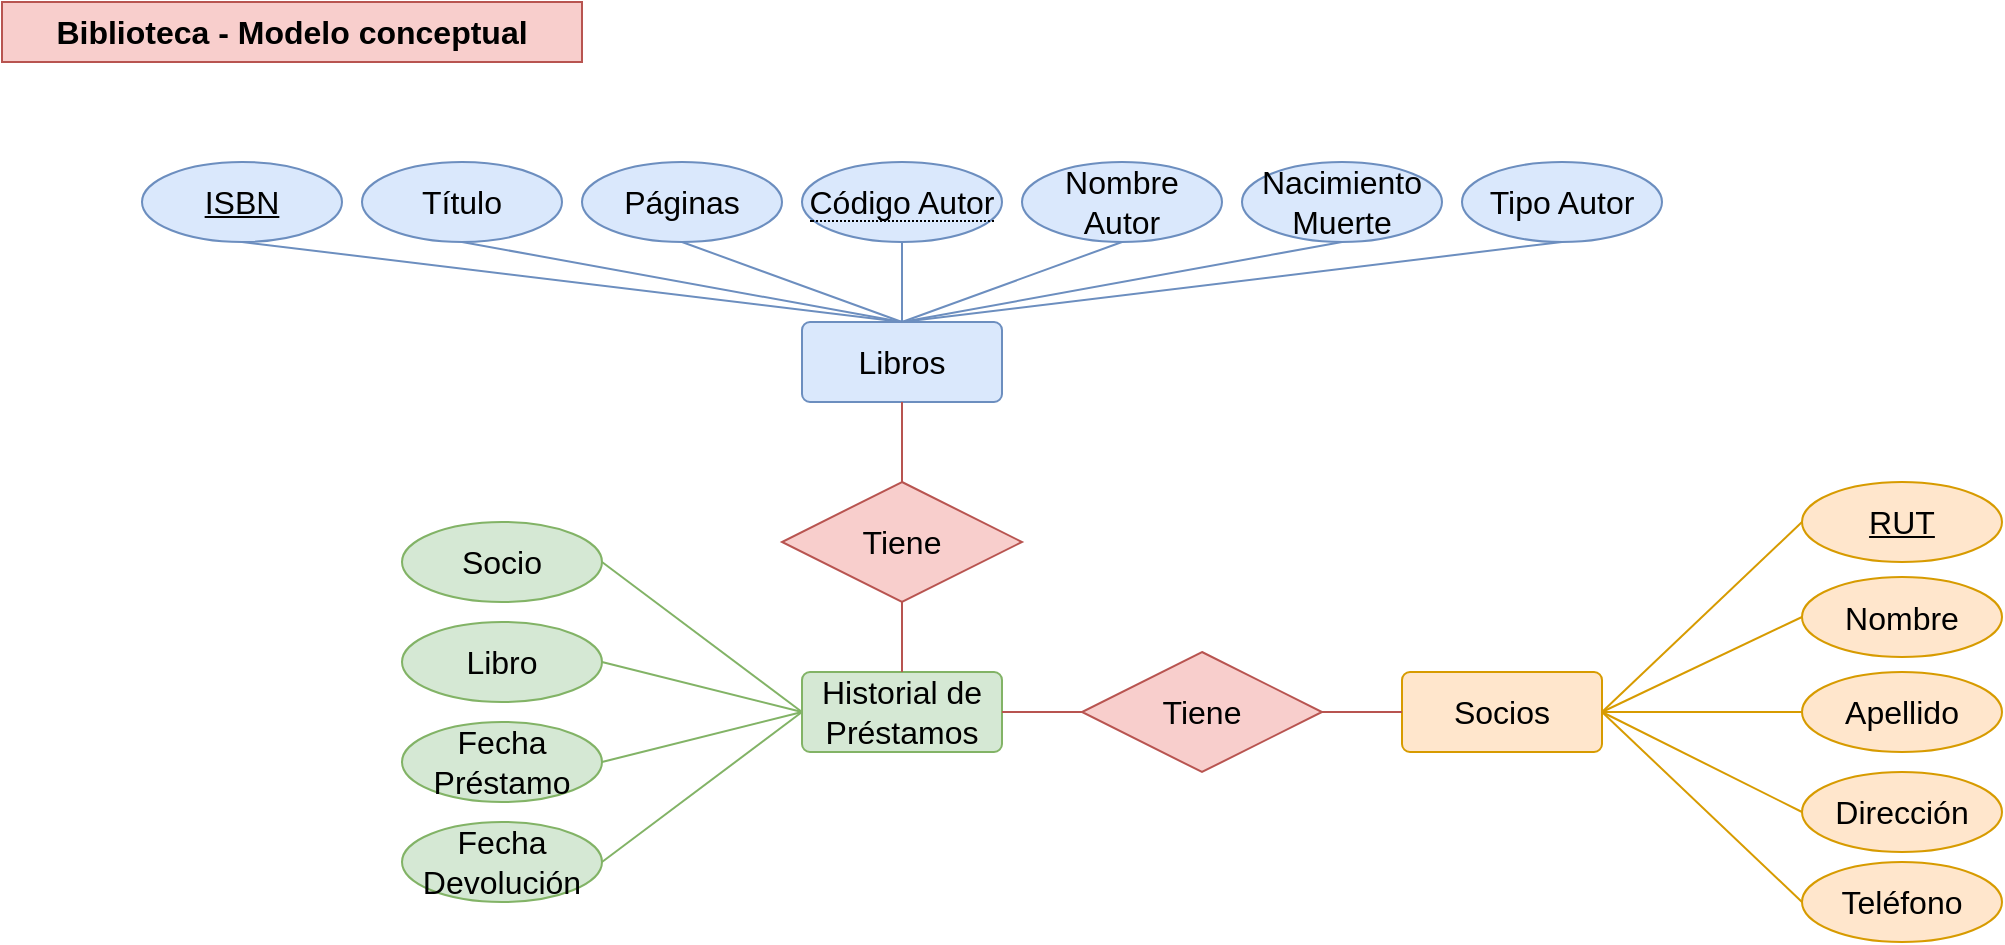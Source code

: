 <mxfile version="18.0.2" type="device"><diagram id="K078MxgM5oHE6osTc-JM" name="Page-1"><mxGraphModel dx="1422" dy="804" grid="1" gridSize="10" guides="1" tooltips="1" connect="1" arrows="1" fold="1" page="1" pageScale="1" pageWidth="1100" pageHeight="850" math="0" shadow="0"><root><mxCell id="0"/><mxCell id="1" parent="0"/><mxCell id="swT3SPnKZeVeVdpCvm0d-1" value="Biblioteca - Modelo conceptual" style="text;html=1;strokeColor=#b85450;fillColor=#f8cecc;align=center;verticalAlign=middle;whiteSpace=wrap;rounded=0;fontStyle=1;fontSize=16;labelPosition=center;verticalLabelPosition=middle;labelBackgroundColor=none;" vertex="1" parent="1"><mxGeometry x="10" y="40" width="290" height="30" as="geometry"/></mxCell><mxCell id="swT3SPnKZeVeVdpCvm0d-2" value="Libros" style="rounded=1;arcSize=10;whiteSpace=wrap;html=1;align=center;labelBackgroundColor=none;fontSize=16;fillColor=#dae8fc;strokeColor=#6c8ebf;" vertex="1" parent="1"><mxGeometry x="410" y="200" width="100" height="40" as="geometry"/></mxCell><mxCell id="swT3SPnKZeVeVdpCvm0d-3" value="ISBN" style="ellipse;whiteSpace=wrap;html=1;align=center;fontStyle=4;labelBackgroundColor=none;fontSize=16;fillColor=#dae8fc;strokeColor=#6c8ebf;" vertex="1" parent="1"><mxGeometry x="80" y="120" width="100" height="40" as="geometry"/></mxCell><mxCell id="swT3SPnKZeVeVdpCvm0d-4" value="Título" style="ellipse;whiteSpace=wrap;html=1;align=center;labelBackgroundColor=none;fontSize=16;fillColor=#dae8fc;strokeColor=#6c8ebf;" vertex="1" parent="1"><mxGeometry x="190" y="120" width="100" height="40" as="geometry"/></mxCell><mxCell id="swT3SPnKZeVeVdpCvm0d-5" value="Páginas" style="ellipse;whiteSpace=wrap;html=1;align=center;labelBackgroundColor=none;fontSize=16;fillColor=#dae8fc;strokeColor=#6c8ebf;" vertex="1" parent="1"><mxGeometry x="300" y="120" width="100" height="40" as="geometry"/></mxCell><mxCell id="swT3SPnKZeVeVdpCvm0d-6" value="&lt;span style=&quot;border-bottom: 1px dotted&quot;&gt;Código Autor&lt;/span&gt;" style="ellipse;whiteSpace=wrap;html=1;align=center;labelBackgroundColor=none;fontSize=16;fillColor=#dae8fc;strokeColor=#6c8ebf;" vertex="1" parent="1"><mxGeometry x="410" y="120" width="100" height="40" as="geometry"/></mxCell><mxCell id="swT3SPnKZeVeVdpCvm0d-7" value="Nombre Autor" style="ellipse;whiteSpace=wrap;html=1;align=center;labelBackgroundColor=none;fontSize=16;fillColor=#dae8fc;strokeColor=#6c8ebf;" vertex="1" parent="1"><mxGeometry x="520" y="120" width="100" height="40" as="geometry"/></mxCell><mxCell id="swT3SPnKZeVeVdpCvm0d-8" value="Nacimiento Muerte" style="ellipse;whiteSpace=wrap;html=1;align=center;labelBackgroundColor=none;fontSize=16;fillColor=#dae8fc;strokeColor=#6c8ebf;" vertex="1" parent="1"><mxGeometry x="630" y="120" width="100" height="40" as="geometry"/></mxCell><mxCell id="swT3SPnKZeVeVdpCvm0d-9" value="Tipo Autor" style="ellipse;whiteSpace=wrap;html=1;align=center;labelBackgroundColor=none;fontSize=16;fillColor=#dae8fc;strokeColor=#6c8ebf;" vertex="1" parent="1"><mxGeometry x="740" y="120" width="100" height="40" as="geometry"/></mxCell><mxCell id="swT3SPnKZeVeVdpCvm0d-15" value="" style="endArrow=none;html=1;fontSize=16;exitX=0.5;exitY=0;exitDx=0;exitDy=0;entryX=0.5;entryY=1;entryDx=0;entryDy=0;fillColor=#dae8fc;strokeColor=#6c8ebf;" edge="1" parent="1" source="swT3SPnKZeVeVdpCvm0d-2" target="swT3SPnKZeVeVdpCvm0d-3"><mxGeometry width="50" height="50" relative="1" as="geometry"><mxPoint x="510" y="180" as="sourcePoint"/><mxPoint x="560" y="130" as="targetPoint"/></mxGeometry></mxCell><mxCell id="swT3SPnKZeVeVdpCvm0d-16" value="" style="endArrow=none;html=1;fontSize=16;exitX=0.5;exitY=0;exitDx=0;exitDy=0;entryX=0.5;entryY=1;entryDx=0;entryDy=0;fillColor=#dae8fc;strokeColor=#6c8ebf;" edge="1" parent="1" source="swT3SPnKZeVeVdpCvm0d-2" target="swT3SPnKZeVeVdpCvm0d-4"><mxGeometry width="50" height="50" relative="1" as="geometry"><mxPoint x="510" y="180" as="sourcePoint"/><mxPoint x="560" y="130" as="targetPoint"/></mxGeometry></mxCell><mxCell id="swT3SPnKZeVeVdpCvm0d-17" value="" style="endArrow=none;html=1;fontSize=16;exitX=0.5;exitY=0;exitDx=0;exitDy=0;entryX=0.5;entryY=1;entryDx=0;entryDy=0;fillColor=#dae8fc;strokeColor=#6c8ebf;" edge="1" parent="1" source="swT3SPnKZeVeVdpCvm0d-2" target="swT3SPnKZeVeVdpCvm0d-5"><mxGeometry width="50" height="50" relative="1" as="geometry"><mxPoint x="510" y="180" as="sourcePoint"/><mxPoint x="560" y="130" as="targetPoint"/></mxGeometry></mxCell><mxCell id="swT3SPnKZeVeVdpCvm0d-18" value="" style="endArrow=none;html=1;fontSize=16;exitX=0.5;exitY=0;exitDx=0;exitDy=0;entryX=0.5;entryY=1;entryDx=0;entryDy=0;fillColor=#dae8fc;strokeColor=#6c8ebf;" edge="1" parent="1" source="swT3SPnKZeVeVdpCvm0d-2" target="swT3SPnKZeVeVdpCvm0d-6"><mxGeometry width="50" height="50" relative="1" as="geometry"><mxPoint x="510" y="180" as="sourcePoint"/><mxPoint x="560" y="130" as="targetPoint"/></mxGeometry></mxCell><mxCell id="swT3SPnKZeVeVdpCvm0d-19" value="" style="endArrow=none;html=1;fontSize=16;exitX=0.5;exitY=0;exitDx=0;exitDy=0;entryX=0.5;entryY=1;entryDx=0;entryDy=0;fillColor=#dae8fc;strokeColor=#6c8ebf;" edge="1" parent="1" source="swT3SPnKZeVeVdpCvm0d-2" target="swT3SPnKZeVeVdpCvm0d-7"><mxGeometry width="50" height="50" relative="1" as="geometry"><mxPoint x="470" y="430" as="sourcePoint"/><mxPoint x="680" y="190" as="targetPoint"/></mxGeometry></mxCell><mxCell id="swT3SPnKZeVeVdpCvm0d-20" value="" style="endArrow=none;html=1;fontSize=16;exitX=0.5;exitY=0;exitDx=0;exitDy=0;entryX=0.5;entryY=1;entryDx=0;entryDy=0;fillColor=#dae8fc;strokeColor=#6c8ebf;" edge="1" parent="1" source="swT3SPnKZeVeVdpCvm0d-2" target="swT3SPnKZeVeVdpCvm0d-8"><mxGeometry width="50" height="50" relative="1" as="geometry"><mxPoint x="510" y="180" as="sourcePoint"/><mxPoint x="560" y="130" as="targetPoint"/></mxGeometry></mxCell><mxCell id="swT3SPnKZeVeVdpCvm0d-21" value="" style="endArrow=none;html=1;fontSize=16;exitX=0.5;exitY=0;exitDx=0;exitDy=0;entryX=0.5;entryY=1;entryDx=0;entryDy=0;fillColor=#dae8fc;strokeColor=#6c8ebf;" edge="1" parent="1" source="swT3SPnKZeVeVdpCvm0d-2" target="swT3SPnKZeVeVdpCvm0d-9"><mxGeometry width="50" height="50" relative="1" as="geometry"><mxPoint x="510" y="180" as="sourcePoint"/><mxPoint x="560" y="130" as="targetPoint"/></mxGeometry></mxCell><mxCell id="swT3SPnKZeVeVdpCvm0d-22" value="Historial de Préstamos" style="rounded=1;arcSize=10;whiteSpace=wrap;html=1;align=center;labelBackgroundColor=none;fontSize=16;fillColor=#d5e8d4;strokeColor=#82b366;" vertex="1" parent="1"><mxGeometry x="410" y="375" width="100" height="40" as="geometry"/></mxCell><mxCell id="swT3SPnKZeVeVdpCvm0d-23" value="Socio" style="ellipse;whiteSpace=wrap;html=1;align=center;labelBackgroundColor=none;fontSize=16;fillColor=#d5e8d4;strokeColor=#82b366;" vertex="1" parent="1"><mxGeometry x="210" y="300" width="100" height="40" as="geometry"/></mxCell><mxCell id="swT3SPnKZeVeVdpCvm0d-24" value="Libro" style="ellipse;whiteSpace=wrap;html=1;align=center;labelBackgroundColor=none;fontSize=16;fillColor=#d5e8d4;strokeColor=#82b366;" vertex="1" parent="1"><mxGeometry x="210" y="350" width="100" height="40" as="geometry"/></mxCell><mxCell id="swT3SPnKZeVeVdpCvm0d-25" value="Fecha Préstamo" style="ellipse;whiteSpace=wrap;html=1;align=center;labelBackgroundColor=none;fontSize=16;fillColor=#d5e8d4;strokeColor=#82b366;" vertex="1" parent="1"><mxGeometry x="210" y="400" width="100" height="40" as="geometry"/></mxCell><mxCell id="swT3SPnKZeVeVdpCvm0d-26" value="Fecha Devolución" style="ellipse;whiteSpace=wrap;html=1;align=center;labelBackgroundColor=none;fontSize=16;fillColor=#d5e8d4;strokeColor=#82b366;" vertex="1" parent="1"><mxGeometry x="210" y="450" width="100" height="40" as="geometry"/></mxCell><mxCell id="swT3SPnKZeVeVdpCvm0d-27" value="" style="endArrow=none;html=1;fontSize=16;exitX=0;exitY=0.5;exitDx=0;exitDy=0;entryX=1;entryY=0.5;entryDx=0;entryDy=0;fillColor=#d5e8d4;strokeColor=#82b366;" edge="1" parent="1" source="swT3SPnKZeVeVdpCvm0d-22" target="swT3SPnKZeVeVdpCvm0d-23"><mxGeometry width="50" height="50" relative="1" as="geometry"><mxPoint x="440" y="390" as="sourcePoint"/><mxPoint x="490" y="340" as="targetPoint"/></mxGeometry></mxCell><mxCell id="swT3SPnKZeVeVdpCvm0d-28" value="" style="endArrow=none;html=1;fontSize=16;exitX=0;exitY=0.5;exitDx=0;exitDy=0;entryX=1;entryY=0.5;entryDx=0;entryDy=0;fillColor=#d5e8d4;strokeColor=#82b366;" edge="1" parent="1" source="swT3SPnKZeVeVdpCvm0d-22" target="swT3SPnKZeVeVdpCvm0d-24"><mxGeometry width="50" height="50" relative="1" as="geometry"><mxPoint x="440" y="390" as="sourcePoint"/><mxPoint x="490" y="340" as="targetPoint"/></mxGeometry></mxCell><mxCell id="swT3SPnKZeVeVdpCvm0d-29" value="" style="endArrow=none;html=1;fontSize=16;exitX=0;exitY=0.5;exitDx=0;exitDy=0;fillColor=#d5e8d4;strokeColor=#82b366;entryX=1;entryY=0.5;entryDx=0;entryDy=0;" edge="1" parent="1" source="swT3SPnKZeVeVdpCvm0d-22" target="swT3SPnKZeVeVdpCvm0d-25"><mxGeometry width="50" height="50" relative="1" as="geometry"><mxPoint x="580" y="360" as="sourcePoint"/><mxPoint x="380" y="460" as="targetPoint"/></mxGeometry></mxCell><mxCell id="swT3SPnKZeVeVdpCvm0d-30" value="" style="endArrow=none;html=1;fontSize=16;entryX=1;entryY=0.5;entryDx=0;entryDy=0;exitX=0;exitY=0.5;exitDx=0;exitDy=0;fillColor=#d5e8d4;strokeColor=#82b366;" edge="1" parent="1" source="swT3SPnKZeVeVdpCvm0d-22" target="swT3SPnKZeVeVdpCvm0d-26"><mxGeometry width="50" height="50" relative="1" as="geometry"><mxPoint x="700" y="330" as="sourcePoint"/><mxPoint x="490" y="340" as="targetPoint"/></mxGeometry></mxCell><mxCell id="swT3SPnKZeVeVdpCvm0d-31" value="Socios" style="rounded=1;arcSize=10;whiteSpace=wrap;html=1;align=center;labelBackgroundColor=none;fontSize=16;fillColor=#ffe6cc;strokeColor=#d79b00;" vertex="1" parent="1"><mxGeometry x="710" y="375" width="100" height="40" as="geometry"/></mxCell><mxCell id="swT3SPnKZeVeVdpCvm0d-32" value="RUT" style="ellipse;whiteSpace=wrap;html=1;align=center;fontStyle=4;labelBackgroundColor=none;fontSize=16;fillColor=#ffe6cc;strokeColor=#d79b00;" vertex="1" parent="1"><mxGeometry x="910" y="280" width="100" height="40" as="geometry"/></mxCell><mxCell id="swT3SPnKZeVeVdpCvm0d-33" value="Nombre" style="ellipse;whiteSpace=wrap;html=1;align=center;labelBackgroundColor=none;fontSize=16;fillColor=#ffe6cc;strokeColor=#d79b00;" vertex="1" parent="1"><mxGeometry x="910" y="327.5" width="100" height="40" as="geometry"/></mxCell><mxCell id="swT3SPnKZeVeVdpCvm0d-34" value="Apellido" style="ellipse;whiteSpace=wrap;html=1;align=center;labelBackgroundColor=none;fontSize=16;fillColor=#ffe6cc;strokeColor=#d79b00;" vertex="1" parent="1"><mxGeometry x="910" y="375" width="100" height="40" as="geometry"/></mxCell><mxCell id="swT3SPnKZeVeVdpCvm0d-35" value="Dirección" style="ellipse;whiteSpace=wrap;html=1;align=center;labelBackgroundColor=none;fontSize=16;fillColor=#ffe6cc;strokeColor=#d79b00;" vertex="1" parent="1"><mxGeometry x="910" y="425" width="100" height="40" as="geometry"/></mxCell><mxCell id="swT3SPnKZeVeVdpCvm0d-36" value="Teléfono" style="ellipse;whiteSpace=wrap;html=1;align=center;labelBackgroundColor=none;fontSize=16;fillColor=#ffe6cc;strokeColor=#d79b00;" vertex="1" parent="1"><mxGeometry x="910" y="470" width="100" height="40" as="geometry"/></mxCell><mxCell id="swT3SPnKZeVeVdpCvm0d-37" value="" style="endArrow=none;html=1;fontSize=16;exitX=0;exitY=0.5;exitDx=0;exitDy=0;fillColor=#ffe6cc;strokeColor=#d79b00;entryX=1;entryY=0.5;entryDx=0;entryDy=0;" edge="1" parent="1" source="swT3SPnKZeVeVdpCvm0d-32" target="swT3SPnKZeVeVdpCvm0d-31"><mxGeometry width="50" height="50" relative="1" as="geometry"><mxPoint x="450" y="325" as="sourcePoint"/><mxPoint x="750" y="280" as="targetPoint"/></mxGeometry></mxCell><mxCell id="swT3SPnKZeVeVdpCvm0d-38" value="" style="endArrow=none;html=1;fontSize=16;entryX=0;entryY=0.5;entryDx=0;entryDy=0;fillColor=#ffe6cc;strokeColor=#d79b00;exitX=1;exitY=0.5;exitDx=0;exitDy=0;" edge="1" parent="1" source="swT3SPnKZeVeVdpCvm0d-31" target="swT3SPnKZeVeVdpCvm0d-33"><mxGeometry width="50" height="50" relative="1" as="geometry"><mxPoint x="750" y="320" as="sourcePoint"/><mxPoint x="500" y="275" as="targetPoint"/></mxGeometry></mxCell><mxCell id="swT3SPnKZeVeVdpCvm0d-39" value="" style="endArrow=none;html=1;fontSize=16;entryX=0;entryY=0.5;entryDx=0;entryDy=0;fillColor=#ffe6cc;strokeColor=#d79b00;exitX=1;exitY=0.5;exitDx=0;exitDy=0;" edge="1" parent="1" source="swT3SPnKZeVeVdpCvm0d-31" target="swT3SPnKZeVeVdpCvm0d-34"><mxGeometry width="50" height="50" relative="1" as="geometry"><mxPoint x="760" y="350" as="sourcePoint"/><mxPoint x="630" y="275" as="targetPoint"/></mxGeometry></mxCell><mxCell id="swT3SPnKZeVeVdpCvm0d-40" value="" style="endArrow=none;html=1;fontSize=16;fillColor=#ffe6cc;strokeColor=#d79b00;entryX=0;entryY=0.5;entryDx=0;entryDy=0;exitX=1;exitY=0.5;exitDx=0;exitDy=0;" edge="1" parent="1" source="swT3SPnKZeVeVdpCvm0d-31" target="swT3SPnKZeVeVdpCvm0d-35"><mxGeometry width="50" height="50" relative="1" as="geometry"><mxPoint x="760" y="500" as="sourcePoint"/><mxPoint x="880" y="410" as="targetPoint"/></mxGeometry></mxCell><mxCell id="swT3SPnKZeVeVdpCvm0d-41" value="" style="endArrow=none;html=1;fontSize=16;fillColor=#ffe6cc;strokeColor=#d79b00;entryX=0;entryY=0.5;entryDx=0;entryDy=0;exitX=1;exitY=0.5;exitDx=0;exitDy=0;" edge="1" parent="1" source="swT3SPnKZeVeVdpCvm0d-31" target="swT3SPnKZeVeVdpCvm0d-36"><mxGeometry width="50" height="50" relative="1" as="geometry"><mxPoint x="760" y="550" as="sourcePoint"/><mxPoint x="920" y="570" as="targetPoint"/></mxGeometry></mxCell><mxCell id="swT3SPnKZeVeVdpCvm0d-42" value="Tiene" style="shape=rhombus;perimeter=rhombusPerimeter;whiteSpace=wrap;html=1;align=center;labelBackgroundColor=none;fontSize=16;fillColor=#f8cecc;strokeColor=#b85450;" vertex="1" parent="1"><mxGeometry x="400" y="280" width="120" height="60" as="geometry"/></mxCell><mxCell id="swT3SPnKZeVeVdpCvm0d-43" value="" style="endArrow=none;html=1;fontSize=16;exitX=0.5;exitY=0;exitDx=0;exitDy=0;entryX=0.5;entryY=1;entryDx=0;entryDy=0;fillColor=#f8cecc;strokeColor=#b85450;" edge="1" parent="1" source="swT3SPnKZeVeVdpCvm0d-22" target="swT3SPnKZeVeVdpCvm0d-42"><mxGeometry width="50" height="50" relative="1" as="geometry"><mxPoint x="600" y="452.5" as="sourcePoint"/><mxPoint x="600" y="417.5" as="targetPoint"/></mxGeometry></mxCell><mxCell id="swT3SPnKZeVeVdpCvm0d-44" value="" style="endArrow=none;html=1;fontSize=16;entryX=0.5;entryY=1;entryDx=0;entryDy=0;fillColor=#f8cecc;strokeColor=#b85450;" edge="1" parent="1" source="swT3SPnKZeVeVdpCvm0d-42" target="swT3SPnKZeVeVdpCvm0d-2"><mxGeometry width="50" height="50" relative="1" as="geometry"><mxPoint x="430" y="310" as="sourcePoint"/><mxPoint x="480" y="260" as="targetPoint"/></mxGeometry></mxCell><mxCell id="swT3SPnKZeVeVdpCvm0d-45" value="Tiene" style="shape=rhombus;perimeter=rhombusPerimeter;whiteSpace=wrap;html=1;align=center;labelBackgroundColor=none;fontSize=16;fillColor=#f8cecc;strokeColor=#b85450;" vertex="1" parent="1"><mxGeometry x="550" y="365" width="120" height="60" as="geometry"/></mxCell><mxCell id="swT3SPnKZeVeVdpCvm0d-46" value="" style="endArrow=none;html=1;fontSize=16;exitX=0;exitY=0.5;exitDx=0;exitDy=0;entryX=1;entryY=0.5;entryDx=0;entryDy=0;fillColor=#f8cecc;strokeColor=#b85450;" edge="1" target="swT3SPnKZeVeVdpCvm0d-45" parent="1" source="swT3SPnKZeVeVdpCvm0d-31"><mxGeometry width="50" height="50" relative="1" as="geometry"><mxPoint x="610" y="462.5" as="sourcePoint"/><mxPoint x="630" y="347.5" as="targetPoint"/></mxGeometry></mxCell><mxCell id="swT3SPnKZeVeVdpCvm0d-47" value="" style="endArrow=none;html=1;fontSize=16;exitX=0;exitY=0.5;exitDx=0;exitDy=0;entryX=1;entryY=0.5;entryDx=0;entryDy=0;fillColor=#f8cecc;strokeColor=#b85450;" edge="1" source="swT3SPnKZeVeVdpCvm0d-45" parent="1" target="swT3SPnKZeVeVdpCvm0d-22"><mxGeometry width="50" height="50" relative="1" as="geometry"><mxPoint x="580" y="397.5" as="sourcePoint"/><mxPoint x="630" y="300" as="targetPoint"/></mxGeometry></mxCell></root></mxGraphModel></diagram></mxfile>